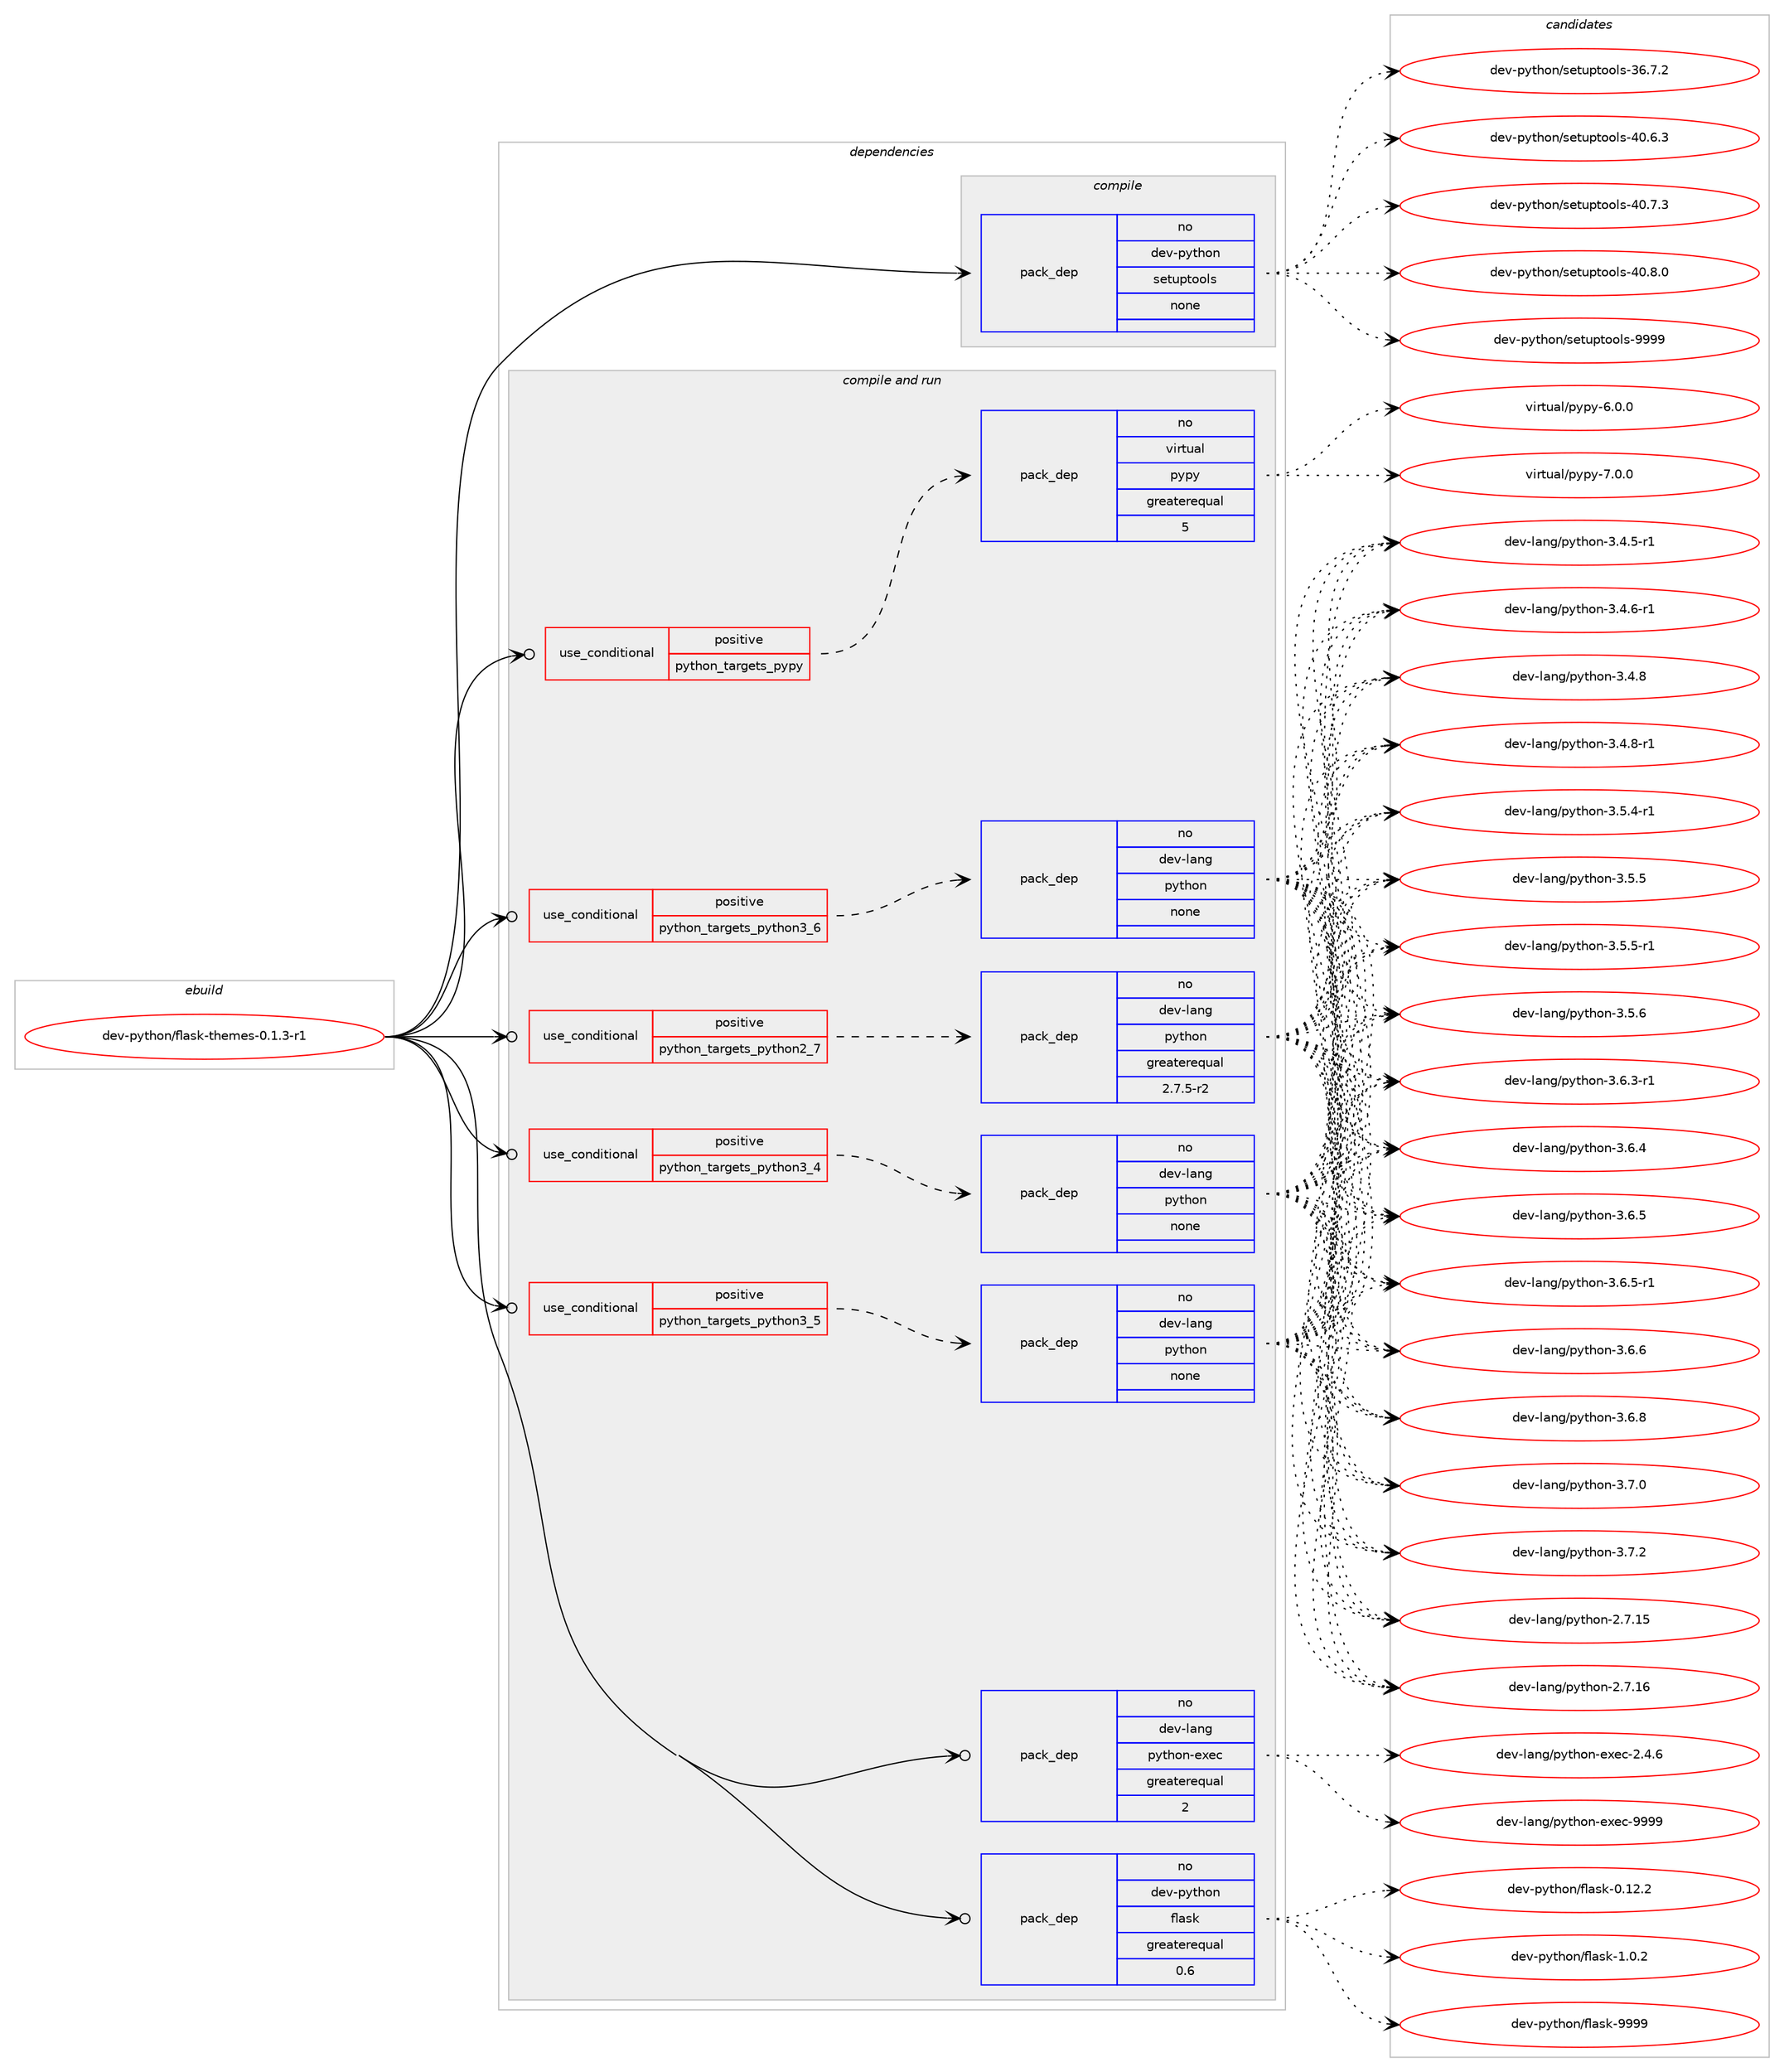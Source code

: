 digraph prolog {

# *************
# Graph options
# *************

newrank=true;
concentrate=true;
compound=true;
graph [rankdir=LR,fontname=Helvetica,fontsize=10,ranksep=1.5];#, ranksep=2.5, nodesep=0.2];
edge  [arrowhead=vee];
node  [fontname=Helvetica,fontsize=10];

# **********
# The ebuild
# **********

subgraph cluster_leftcol {
color=gray;
rank=same;
label=<<i>ebuild</i>>;
id [label="dev-python/flask-themes-0.1.3-r1", color=red, width=4, href="../dev-python/flask-themes-0.1.3-r1.svg"];
}

# ****************
# The dependencies
# ****************

subgraph cluster_midcol {
color=gray;
label=<<i>dependencies</i>>;
subgraph cluster_compile {
fillcolor="#eeeeee";
style=filled;
label=<<i>compile</i>>;
subgraph pack1012215 {
dependency1410039 [label=<<TABLE BORDER="0" CELLBORDER="1" CELLSPACING="0" CELLPADDING="4" WIDTH="220"><TR><TD ROWSPAN="6" CELLPADDING="30">pack_dep</TD></TR><TR><TD WIDTH="110">no</TD></TR><TR><TD>dev-python</TD></TR><TR><TD>setuptools</TD></TR><TR><TD>none</TD></TR><TR><TD></TD></TR></TABLE>>, shape=none, color=blue];
}
id:e -> dependency1410039:w [weight=20,style="solid",arrowhead="vee"];
}
subgraph cluster_compileandrun {
fillcolor="#eeeeee";
style=filled;
label=<<i>compile and run</i>>;
subgraph cond374565 {
dependency1410040 [label=<<TABLE BORDER="0" CELLBORDER="1" CELLSPACING="0" CELLPADDING="4"><TR><TD ROWSPAN="3" CELLPADDING="10">use_conditional</TD></TR><TR><TD>positive</TD></TR><TR><TD>python_targets_pypy</TD></TR></TABLE>>, shape=none, color=red];
subgraph pack1012216 {
dependency1410041 [label=<<TABLE BORDER="0" CELLBORDER="1" CELLSPACING="0" CELLPADDING="4" WIDTH="220"><TR><TD ROWSPAN="6" CELLPADDING="30">pack_dep</TD></TR><TR><TD WIDTH="110">no</TD></TR><TR><TD>virtual</TD></TR><TR><TD>pypy</TD></TR><TR><TD>greaterequal</TD></TR><TR><TD>5</TD></TR></TABLE>>, shape=none, color=blue];
}
dependency1410040:e -> dependency1410041:w [weight=20,style="dashed",arrowhead="vee"];
}
id:e -> dependency1410040:w [weight=20,style="solid",arrowhead="odotvee"];
subgraph cond374566 {
dependency1410042 [label=<<TABLE BORDER="0" CELLBORDER="1" CELLSPACING="0" CELLPADDING="4"><TR><TD ROWSPAN="3" CELLPADDING="10">use_conditional</TD></TR><TR><TD>positive</TD></TR><TR><TD>python_targets_python2_7</TD></TR></TABLE>>, shape=none, color=red];
subgraph pack1012217 {
dependency1410043 [label=<<TABLE BORDER="0" CELLBORDER="1" CELLSPACING="0" CELLPADDING="4" WIDTH="220"><TR><TD ROWSPAN="6" CELLPADDING="30">pack_dep</TD></TR><TR><TD WIDTH="110">no</TD></TR><TR><TD>dev-lang</TD></TR><TR><TD>python</TD></TR><TR><TD>greaterequal</TD></TR><TR><TD>2.7.5-r2</TD></TR></TABLE>>, shape=none, color=blue];
}
dependency1410042:e -> dependency1410043:w [weight=20,style="dashed",arrowhead="vee"];
}
id:e -> dependency1410042:w [weight=20,style="solid",arrowhead="odotvee"];
subgraph cond374567 {
dependency1410044 [label=<<TABLE BORDER="0" CELLBORDER="1" CELLSPACING="0" CELLPADDING="4"><TR><TD ROWSPAN="3" CELLPADDING="10">use_conditional</TD></TR><TR><TD>positive</TD></TR><TR><TD>python_targets_python3_4</TD></TR></TABLE>>, shape=none, color=red];
subgraph pack1012218 {
dependency1410045 [label=<<TABLE BORDER="0" CELLBORDER="1" CELLSPACING="0" CELLPADDING="4" WIDTH="220"><TR><TD ROWSPAN="6" CELLPADDING="30">pack_dep</TD></TR><TR><TD WIDTH="110">no</TD></TR><TR><TD>dev-lang</TD></TR><TR><TD>python</TD></TR><TR><TD>none</TD></TR><TR><TD></TD></TR></TABLE>>, shape=none, color=blue];
}
dependency1410044:e -> dependency1410045:w [weight=20,style="dashed",arrowhead="vee"];
}
id:e -> dependency1410044:w [weight=20,style="solid",arrowhead="odotvee"];
subgraph cond374568 {
dependency1410046 [label=<<TABLE BORDER="0" CELLBORDER="1" CELLSPACING="0" CELLPADDING="4"><TR><TD ROWSPAN="3" CELLPADDING="10">use_conditional</TD></TR><TR><TD>positive</TD></TR><TR><TD>python_targets_python3_5</TD></TR></TABLE>>, shape=none, color=red];
subgraph pack1012219 {
dependency1410047 [label=<<TABLE BORDER="0" CELLBORDER="1" CELLSPACING="0" CELLPADDING="4" WIDTH="220"><TR><TD ROWSPAN="6" CELLPADDING="30">pack_dep</TD></TR><TR><TD WIDTH="110">no</TD></TR><TR><TD>dev-lang</TD></TR><TR><TD>python</TD></TR><TR><TD>none</TD></TR><TR><TD></TD></TR></TABLE>>, shape=none, color=blue];
}
dependency1410046:e -> dependency1410047:w [weight=20,style="dashed",arrowhead="vee"];
}
id:e -> dependency1410046:w [weight=20,style="solid",arrowhead="odotvee"];
subgraph cond374569 {
dependency1410048 [label=<<TABLE BORDER="0" CELLBORDER="1" CELLSPACING="0" CELLPADDING="4"><TR><TD ROWSPAN="3" CELLPADDING="10">use_conditional</TD></TR><TR><TD>positive</TD></TR><TR><TD>python_targets_python3_6</TD></TR></TABLE>>, shape=none, color=red];
subgraph pack1012220 {
dependency1410049 [label=<<TABLE BORDER="0" CELLBORDER="1" CELLSPACING="0" CELLPADDING="4" WIDTH="220"><TR><TD ROWSPAN="6" CELLPADDING="30">pack_dep</TD></TR><TR><TD WIDTH="110">no</TD></TR><TR><TD>dev-lang</TD></TR><TR><TD>python</TD></TR><TR><TD>none</TD></TR><TR><TD></TD></TR></TABLE>>, shape=none, color=blue];
}
dependency1410048:e -> dependency1410049:w [weight=20,style="dashed",arrowhead="vee"];
}
id:e -> dependency1410048:w [weight=20,style="solid",arrowhead="odotvee"];
subgraph pack1012221 {
dependency1410050 [label=<<TABLE BORDER="0" CELLBORDER="1" CELLSPACING="0" CELLPADDING="4" WIDTH="220"><TR><TD ROWSPAN="6" CELLPADDING="30">pack_dep</TD></TR><TR><TD WIDTH="110">no</TD></TR><TR><TD>dev-lang</TD></TR><TR><TD>python-exec</TD></TR><TR><TD>greaterequal</TD></TR><TR><TD>2</TD></TR></TABLE>>, shape=none, color=blue];
}
id:e -> dependency1410050:w [weight=20,style="solid",arrowhead="odotvee"];
subgraph pack1012222 {
dependency1410051 [label=<<TABLE BORDER="0" CELLBORDER="1" CELLSPACING="0" CELLPADDING="4" WIDTH="220"><TR><TD ROWSPAN="6" CELLPADDING="30">pack_dep</TD></TR><TR><TD WIDTH="110">no</TD></TR><TR><TD>dev-python</TD></TR><TR><TD>flask</TD></TR><TR><TD>greaterequal</TD></TR><TR><TD>0.6</TD></TR></TABLE>>, shape=none, color=blue];
}
id:e -> dependency1410051:w [weight=20,style="solid",arrowhead="odotvee"];
}
subgraph cluster_run {
fillcolor="#eeeeee";
style=filled;
label=<<i>run</i>>;
}
}

# **************
# The candidates
# **************

subgraph cluster_choices {
rank=same;
color=gray;
label=<<i>candidates</i>>;

subgraph choice1012215 {
color=black;
nodesep=1;
choice100101118451121211161041111104711510111611711211611111110811545515446554650 [label="dev-python/setuptools-36.7.2", color=red, width=4,href="../dev-python/setuptools-36.7.2.svg"];
choice100101118451121211161041111104711510111611711211611111110811545524846544651 [label="dev-python/setuptools-40.6.3", color=red, width=4,href="../dev-python/setuptools-40.6.3.svg"];
choice100101118451121211161041111104711510111611711211611111110811545524846554651 [label="dev-python/setuptools-40.7.3", color=red, width=4,href="../dev-python/setuptools-40.7.3.svg"];
choice100101118451121211161041111104711510111611711211611111110811545524846564648 [label="dev-python/setuptools-40.8.0", color=red, width=4,href="../dev-python/setuptools-40.8.0.svg"];
choice10010111845112121116104111110471151011161171121161111111081154557575757 [label="dev-python/setuptools-9999", color=red, width=4,href="../dev-python/setuptools-9999.svg"];
dependency1410039:e -> choice100101118451121211161041111104711510111611711211611111110811545515446554650:w [style=dotted,weight="100"];
dependency1410039:e -> choice100101118451121211161041111104711510111611711211611111110811545524846544651:w [style=dotted,weight="100"];
dependency1410039:e -> choice100101118451121211161041111104711510111611711211611111110811545524846554651:w [style=dotted,weight="100"];
dependency1410039:e -> choice100101118451121211161041111104711510111611711211611111110811545524846564648:w [style=dotted,weight="100"];
dependency1410039:e -> choice10010111845112121116104111110471151011161171121161111111081154557575757:w [style=dotted,weight="100"];
}
subgraph choice1012216 {
color=black;
nodesep=1;
choice1181051141161179710847112121112121455446484648 [label="virtual/pypy-6.0.0", color=red, width=4,href="../virtual/pypy-6.0.0.svg"];
choice1181051141161179710847112121112121455546484648 [label="virtual/pypy-7.0.0", color=red, width=4,href="../virtual/pypy-7.0.0.svg"];
dependency1410041:e -> choice1181051141161179710847112121112121455446484648:w [style=dotted,weight="100"];
dependency1410041:e -> choice1181051141161179710847112121112121455546484648:w [style=dotted,weight="100"];
}
subgraph choice1012217 {
color=black;
nodesep=1;
choice10010111845108971101034711212111610411111045504655464953 [label="dev-lang/python-2.7.15", color=red, width=4,href="../dev-lang/python-2.7.15.svg"];
choice10010111845108971101034711212111610411111045504655464954 [label="dev-lang/python-2.7.16", color=red, width=4,href="../dev-lang/python-2.7.16.svg"];
choice1001011184510897110103471121211161041111104551465246534511449 [label="dev-lang/python-3.4.5-r1", color=red, width=4,href="../dev-lang/python-3.4.5-r1.svg"];
choice1001011184510897110103471121211161041111104551465246544511449 [label="dev-lang/python-3.4.6-r1", color=red, width=4,href="../dev-lang/python-3.4.6-r1.svg"];
choice100101118451089711010347112121116104111110455146524656 [label="dev-lang/python-3.4.8", color=red, width=4,href="../dev-lang/python-3.4.8.svg"];
choice1001011184510897110103471121211161041111104551465246564511449 [label="dev-lang/python-3.4.8-r1", color=red, width=4,href="../dev-lang/python-3.4.8-r1.svg"];
choice1001011184510897110103471121211161041111104551465346524511449 [label="dev-lang/python-3.5.4-r1", color=red, width=4,href="../dev-lang/python-3.5.4-r1.svg"];
choice100101118451089711010347112121116104111110455146534653 [label="dev-lang/python-3.5.5", color=red, width=4,href="../dev-lang/python-3.5.5.svg"];
choice1001011184510897110103471121211161041111104551465346534511449 [label="dev-lang/python-3.5.5-r1", color=red, width=4,href="../dev-lang/python-3.5.5-r1.svg"];
choice100101118451089711010347112121116104111110455146534654 [label="dev-lang/python-3.5.6", color=red, width=4,href="../dev-lang/python-3.5.6.svg"];
choice1001011184510897110103471121211161041111104551465446514511449 [label="dev-lang/python-3.6.3-r1", color=red, width=4,href="../dev-lang/python-3.6.3-r1.svg"];
choice100101118451089711010347112121116104111110455146544652 [label="dev-lang/python-3.6.4", color=red, width=4,href="../dev-lang/python-3.6.4.svg"];
choice100101118451089711010347112121116104111110455146544653 [label="dev-lang/python-3.6.5", color=red, width=4,href="../dev-lang/python-3.6.5.svg"];
choice1001011184510897110103471121211161041111104551465446534511449 [label="dev-lang/python-3.6.5-r1", color=red, width=4,href="../dev-lang/python-3.6.5-r1.svg"];
choice100101118451089711010347112121116104111110455146544654 [label="dev-lang/python-3.6.6", color=red, width=4,href="../dev-lang/python-3.6.6.svg"];
choice100101118451089711010347112121116104111110455146544656 [label="dev-lang/python-3.6.8", color=red, width=4,href="../dev-lang/python-3.6.8.svg"];
choice100101118451089711010347112121116104111110455146554648 [label="dev-lang/python-3.7.0", color=red, width=4,href="../dev-lang/python-3.7.0.svg"];
choice100101118451089711010347112121116104111110455146554650 [label="dev-lang/python-3.7.2", color=red, width=4,href="../dev-lang/python-3.7.2.svg"];
dependency1410043:e -> choice10010111845108971101034711212111610411111045504655464953:w [style=dotted,weight="100"];
dependency1410043:e -> choice10010111845108971101034711212111610411111045504655464954:w [style=dotted,weight="100"];
dependency1410043:e -> choice1001011184510897110103471121211161041111104551465246534511449:w [style=dotted,weight="100"];
dependency1410043:e -> choice1001011184510897110103471121211161041111104551465246544511449:w [style=dotted,weight="100"];
dependency1410043:e -> choice100101118451089711010347112121116104111110455146524656:w [style=dotted,weight="100"];
dependency1410043:e -> choice1001011184510897110103471121211161041111104551465246564511449:w [style=dotted,weight="100"];
dependency1410043:e -> choice1001011184510897110103471121211161041111104551465346524511449:w [style=dotted,weight="100"];
dependency1410043:e -> choice100101118451089711010347112121116104111110455146534653:w [style=dotted,weight="100"];
dependency1410043:e -> choice1001011184510897110103471121211161041111104551465346534511449:w [style=dotted,weight="100"];
dependency1410043:e -> choice100101118451089711010347112121116104111110455146534654:w [style=dotted,weight="100"];
dependency1410043:e -> choice1001011184510897110103471121211161041111104551465446514511449:w [style=dotted,weight="100"];
dependency1410043:e -> choice100101118451089711010347112121116104111110455146544652:w [style=dotted,weight="100"];
dependency1410043:e -> choice100101118451089711010347112121116104111110455146544653:w [style=dotted,weight="100"];
dependency1410043:e -> choice1001011184510897110103471121211161041111104551465446534511449:w [style=dotted,weight="100"];
dependency1410043:e -> choice100101118451089711010347112121116104111110455146544654:w [style=dotted,weight="100"];
dependency1410043:e -> choice100101118451089711010347112121116104111110455146544656:w [style=dotted,weight="100"];
dependency1410043:e -> choice100101118451089711010347112121116104111110455146554648:w [style=dotted,weight="100"];
dependency1410043:e -> choice100101118451089711010347112121116104111110455146554650:w [style=dotted,weight="100"];
}
subgraph choice1012218 {
color=black;
nodesep=1;
choice10010111845108971101034711212111610411111045504655464953 [label="dev-lang/python-2.7.15", color=red, width=4,href="../dev-lang/python-2.7.15.svg"];
choice10010111845108971101034711212111610411111045504655464954 [label="dev-lang/python-2.7.16", color=red, width=4,href="../dev-lang/python-2.7.16.svg"];
choice1001011184510897110103471121211161041111104551465246534511449 [label="dev-lang/python-3.4.5-r1", color=red, width=4,href="../dev-lang/python-3.4.5-r1.svg"];
choice1001011184510897110103471121211161041111104551465246544511449 [label="dev-lang/python-3.4.6-r1", color=red, width=4,href="../dev-lang/python-3.4.6-r1.svg"];
choice100101118451089711010347112121116104111110455146524656 [label="dev-lang/python-3.4.8", color=red, width=4,href="../dev-lang/python-3.4.8.svg"];
choice1001011184510897110103471121211161041111104551465246564511449 [label="dev-lang/python-3.4.8-r1", color=red, width=4,href="../dev-lang/python-3.4.8-r1.svg"];
choice1001011184510897110103471121211161041111104551465346524511449 [label="dev-lang/python-3.5.4-r1", color=red, width=4,href="../dev-lang/python-3.5.4-r1.svg"];
choice100101118451089711010347112121116104111110455146534653 [label="dev-lang/python-3.5.5", color=red, width=4,href="../dev-lang/python-3.5.5.svg"];
choice1001011184510897110103471121211161041111104551465346534511449 [label="dev-lang/python-3.5.5-r1", color=red, width=4,href="../dev-lang/python-3.5.5-r1.svg"];
choice100101118451089711010347112121116104111110455146534654 [label="dev-lang/python-3.5.6", color=red, width=4,href="../dev-lang/python-3.5.6.svg"];
choice1001011184510897110103471121211161041111104551465446514511449 [label="dev-lang/python-3.6.3-r1", color=red, width=4,href="../dev-lang/python-3.6.3-r1.svg"];
choice100101118451089711010347112121116104111110455146544652 [label="dev-lang/python-3.6.4", color=red, width=4,href="../dev-lang/python-3.6.4.svg"];
choice100101118451089711010347112121116104111110455146544653 [label="dev-lang/python-3.6.5", color=red, width=4,href="../dev-lang/python-3.6.5.svg"];
choice1001011184510897110103471121211161041111104551465446534511449 [label="dev-lang/python-3.6.5-r1", color=red, width=4,href="../dev-lang/python-3.6.5-r1.svg"];
choice100101118451089711010347112121116104111110455146544654 [label="dev-lang/python-3.6.6", color=red, width=4,href="../dev-lang/python-3.6.6.svg"];
choice100101118451089711010347112121116104111110455146544656 [label="dev-lang/python-3.6.8", color=red, width=4,href="../dev-lang/python-3.6.8.svg"];
choice100101118451089711010347112121116104111110455146554648 [label="dev-lang/python-3.7.0", color=red, width=4,href="../dev-lang/python-3.7.0.svg"];
choice100101118451089711010347112121116104111110455146554650 [label="dev-lang/python-3.7.2", color=red, width=4,href="../dev-lang/python-3.7.2.svg"];
dependency1410045:e -> choice10010111845108971101034711212111610411111045504655464953:w [style=dotted,weight="100"];
dependency1410045:e -> choice10010111845108971101034711212111610411111045504655464954:w [style=dotted,weight="100"];
dependency1410045:e -> choice1001011184510897110103471121211161041111104551465246534511449:w [style=dotted,weight="100"];
dependency1410045:e -> choice1001011184510897110103471121211161041111104551465246544511449:w [style=dotted,weight="100"];
dependency1410045:e -> choice100101118451089711010347112121116104111110455146524656:w [style=dotted,weight="100"];
dependency1410045:e -> choice1001011184510897110103471121211161041111104551465246564511449:w [style=dotted,weight="100"];
dependency1410045:e -> choice1001011184510897110103471121211161041111104551465346524511449:w [style=dotted,weight="100"];
dependency1410045:e -> choice100101118451089711010347112121116104111110455146534653:w [style=dotted,weight="100"];
dependency1410045:e -> choice1001011184510897110103471121211161041111104551465346534511449:w [style=dotted,weight="100"];
dependency1410045:e -> choice100101118451089711010347112121116104111110455146534654:w [style=dotted,weight="100"];
dependency1410045:e -> choice1001011184510897110103471121211161041111104551465446514511449:w [style=dotted,weight="100"];
dependency1410045:e -> choice100101118451089711010347112121116104111110455146544652:w [style=dotted,weight="100"];
dependency1410045:e -> choice100101118451089711010347112121116104111110455146544653:w [style=dotted,weight="100"];
dependency1410045:e -> choice1001011184510897110103471121211161041111104551465446534511449:w [style=dotted,weight="100"];
dependency1410045:e -> choice100101118451089711010347112121116104111110455146544654:w [style=dotted,weight="100"];
dependency1410045:e -> choice100101118451089711010347112121116104111110455146544656:w [style=dotted,weight="100"];
dependency1410045:e -> choice100101118451089711010347112121116104111110455146554648:w [style=dotted,weight="100"];
dependency1410045:e -> choice100101118451089711010347112121116104111110455146554650:w [style=dotted,weight="100"];
}
subgraph choice1012219 {
color=black;
nodesep=1;
choice10010111845108971101034711212111610411111045504655464953 [label="dev-lang/python-2.7.15", color=red, width=4,href="../dev-lang/python-2.7.15.svg"];
choice10010111845108971101034711212111610411111045504655464954 [label="dev-lang/python-2.7.16", color=red, width=4,href="../dev-lang/python-2.7.16.svg"];
choice1001011184510897110103471121211161041111104551465246534511449 [label="dev-lang/python-3.4.5-r1", color=red, width=4,href="../dev-lang/python-3.4.5-r1.svg"];
choice1001011184510897110103471121211161041111104551465246544511449 [label="dev-lang/python-3.4.6-r1", color=red, width=4,href="../dev-lang/python-3.4.6-r1.svg"];
choice100101118451089711010347112121116104111110455146524656 [label="dev-lang/python-3.4.8", color=red, width=4,href="../dev-lang/python-3.4.8.svg"];
choice1001011184510897110103471121211161041111104551465246564511449 [label="dev-lang/python-3.4.8-r1", color=red, width=4,href="../dev-lang/python-3.4.8-r1.svg"];
choice1001011184510897110103471121211161041111104551465346524511449 [label="dev-lang/python-3.5.4-r1", color=red, width=4,href="../dev-lang/python-3.5.4-r1.svg"];
choice100101118451089711010347112121116104111110455146534653 [label="dev-lang/python-3.5.5", color=red, width=4,href="../dev-lang/python-3.5.5.svg"];
choice1001011184510897110103471121211161041111104551465346534511449 [label="dev-lang/python-3.5.5-r1", color=red, width=4,href="../dev-lang/python-3.5.5-r1.svg"];
choice100101118451089711010347112121116104111110455146534654 [label="dev-lang/python-3.5.6", color=red, width=4,href="../dev-lang/python-3.5.6.svg"];
choice1001011184510897110103471121211161041111104551465446514511449 [label="dev-lang/python-3.6.3-r1", color=red, width=4,href="../dev-lang/python-3.6.3-r1.svg"];
choice100101118451089711010347112121116104111110455146544652 [label="dev-lang/python-3.6.4", color=red, width=4,href="../dev-lang/python-3.6.4.svg"];
choice100101118451089711010347112121116104111110455146544653 [label="dev-lang/python-3.6.5", color=red, width=4,href="../dev-lang/python-3.6.5.svg"];
choice1001011184510897110103471121211161041111104551465446534511449 [label="dev-lang/python-3.6.5-r1", color=red, width=4,href="../dev-lang/python-3.6.5-r1.svg"];
choice100101118451089711010347112121116104111110455146544654 [label="dev-lang/python-3.6.6", color=red, width=4,href="../dev-lang/python-3.6.6.svg"];
choice100101118451089711010347112121116104111110455146544656 [label="dev-lang/python-3.6.8", color=red, width=4,href="../dev-lang/python-3.6.8.svg"];
choice100101118451089711010347112121116104111110455146554648 [label="dev-lang/python-3.7.0", color=red, width=4,href="../dev-lang/python-3.7.0.svg"];
choice100101118451089711010347112121116104111110455146554650 [label="dev-lang/python-3.7.2", color=red, width=4,href="../dev-lang/python-3.7.2.svg"];
dependency1410047:e -> choice10010111845108971101034711212111610411111045504655464953:w [style=dotted,weight="100"];
dependency1410047:e -> choice10010111845108971101034711212111610411111045504655464954:w [style=dotted,weight="100"];
dependency1410047:e -> choice1001011184510897110103471121211161041111104551465246534511449:w [style=dotted,weight="100"];
dependency1410047:e -> choice1001011184510897110103471121211161041111104551465246544511449:w [style=dotted,weight="100"];
dependency1410047:e -> choice100101118451089711010347112121116104111110455146524656:w [style=dotted,weight="100"];
dependency1410047:e -> choice1001011184510897110103471121211161041111104551465246564511449:w [style=dotted,weight="100"];
dependency1410047:e -> choice1001011184510897110103471121211161041111104551465346524511449:w [style=dotted,weight="100"];
dependency1410047:e -> choice100101118451089711010347112121116104111110455146534653:w [style=dotted,weight="100"];
dependency1410047:e -> choice1001011184510897110103471121211161041111104551465346534511449:w [style=dotted,weight="100"];
dependency1410047:e -> choice100101118451089711010347112121116104111110455146534654:w [style=dotted,weight="100"];
dependency1410047:e -> choice1001011184510897110103471121211161041111104551465446514511449:w [style=dotted,weight="100"];
dependency1410047:e -> choice100101118451089711010347112121116104111110455146544652:w [style=dotted,weight="100"];
dependency1410047:e -> choice100101118451089711010347112121116104111110455146544653:w [style=dotted,weight="100"];
dependency1410047:e -> choice1001011184510897110103471121211161041111104551465446534511449:w [style=dotted,weight="100"];
dependency1410047:e -> choice100101118451089711010347112121116104111110455146544654:w [style=dotted,weight="100"];
dependency1410047:e -> choice100101118451089711010347112121116104111110455146544656:w [style=dotted,weight="100"];
dependency1410047:e -> choice100101118451089711010347112121116104111110455146554648:w [style=dotted,weight="100"];
dependency1410047:e -> choice100101118451089711010347112121116104111110455146554650:w [style=dotted,weight="100"];
}
subgraph choice1012220 {
color=black;
nodesep=1;
choice10010111845108971101034711212111610411111045504655464953 [label="dev-lang/python-2.7.15", color=red, width=4,href="../dev-lang/python-2.7.15.svg"];
choice10010111845108971101034711212111610411111045504655464954 [label="dev-lang/python-2.7.16", color=red, width=4,href="../dev-lang/python-2.7.16.svg"];
choice1001011184510897110103471121211161041111104551465246534511449 [label="dev-lang/python-3.4.5-r1", color=red, width=4,href="../dev-lang/python-3.4.5-r1.svg"];
choice1001011184510897110103471121211161041111104551465246544511449 [label="dev-lang/python-3.4.6-r1", color=red, width=4,href="../dev-lang/python-3.4.6-r1.svg"];
choice100101118451089711010347112121116104111110455146524656 [label="dev-lang/python-3.4.8", color=red, width=4,href="../dev-lang/python-3.4.8.svg"];
choice1001011184510897110103471121211161041111104551465246564511449 [label="dev-lang/python-3.4.8-r1", color=red, width=4,href="../dev-lang/python-3.4.8-r1.svg"];
choice1001011184510897110103471121211161041111104551465346524511449 [label="dev-lang/python-3.5.4-r1", color=red, width=4,href="../dev-lang/python-3.5.4-r1.svg"];
choice100101118451089711010347112121116104111110455146534653 [label="dev-lang/python-3.5.5", color=red, width=4,href="../dev-lang/python-3.5.5.svg"];
choice1001011184510897110103471121211161041111104551465346534511449 [label="dev-lang/python-3.5.5-r1", color=red, width=4,href="../dev-lang/python-3.5.5-r1.svg"];
choice100101118451089711010347112121116104111110455146534654 [label="dev-lang/python-3.5.6", color=red, width=4,href="../dev-lang/python-3.5.6.svg"];
choice1001011184510897110103471121211161041111104551465446514511449 [label="dev-lang/python-3.6.3-r1", color=red, width=4,href="../dev-lang/python-3.6.3-r1.svg"];
choice100101118451089711010347112121116104111110455146544652 [label="dev-lang/python-3.6.4", color=red, width=4,href="../dev-lang/python-3.6.4.svg"];
choice100101118451089711010347112121116104111110455146544653 [label="dev-lang/python-3.6.5", color=red, width=4,href="../dev-lang/python-3.6.5.svg"];
choice1001011184510897110103471121211161041111104551465446534511449 [label="dev-lang/python-3.6.5-r1", color=red, width=4,href="../dev-lang/python-3.6.5-r1.svg"];
choice100101118451089711010347112121116104111110455146544654 [label="dev-lang/python-3.6.6", color=red, width=4,href="../dev-lang/python-3.6.6.svg"];
choice100101118451089711010347112121116104111110455146544656 [label="dev-lang/python-3.6.8", color=red, width=4,href="../dev-lang/python-3.6.8.svg"];
choice100101118451089711010347112121116104111110455146554648 [label="dev-lang/python-3.7.0", color=red, width=4,href="../dev-lang/python-3.7.0.svg"];
choice100101118451089711010347112121116104111110455146554650 [label="dev-lang/python-3.7.2", color=red, width=4,href="../dev-lang/python-3.7.2.svg"];
dependency1410049:e -> choice10010111845108971101034711212111610411111045504655464953:w [style=dotted,weight="100"];
dependency1410049:e -> choice10010111845108971101034711212111610411111045504655464954:w [style=dotted,weight="100"];
dependency1410049:e -> choice1001011184510897110103471121211161041111104551465246534511449:w [style=dotted,weight="100"];
dependency1410049:e -> choice1001011184510897110103471121211161041111104551465246544511449:w [style=dotted,weight="100"];
dependency1410049:e -> choice100101118451089711010347112121116104111110455146524656:w [style=dotted,weight="100"];
dependency1410049:e -> choice1001011184510897110103471121211161041111104551465246564511449:w [style=dotted,weight="100"];
dependency1410049:e -> choice1001011184510897110103471121211161041111104551465346524511449:w [style=dotted,weight="100"];
dependency1410049:e -> choice100101118451089711010347112121116104111110455146534653:w [style=dotted,weight="100"];
dependency1410049:e -> choice1001011184510897110103471121211161041111104551465346534511449:w [style=dotted,weight="100"];
dependency1410049:e -> choice100101118451089711010347112121116104111110455146534654:w [style=dotted,weight="100"];
dependency1410049:e -> choice1001011184510897110103471121211161041111104551465446514511449:w [style=dotted,weight="100"];
dependency1410049:e -> choice100101118451089711010347112121116104111110455146544652:w [style=dotted,weight="100"];
dependency1410049:e -> choice100101118451089711010347112121116104111110455146544653:w [style=dotted,weight="100"];
dependency1410049:e -> choice1001011184510897110103471121211161041111104551465446534511449:w [style=dotted,weight="100"];
dependency1410049:e -> choice100101118451089711010347112121116104111110455146544654:w [style=dotted,weight="100"];
dependency1410049:e -> choice100101118451089711010347112121116104111110455146544656:w [style=dotted,weight="100"];
dependency1410049:e -> choice100101118451089711010347112121116104111110455146554648:w [style=dotted,weight="100"];
dependency1410049:e -> choice100101118451089711010347112121116104111110455146554650:w [style=dotted,weight="100"];
}
subgraph choice1012221 {
color=black;
nodesep=1;
choice1001011184510897110103471121211161041111104510112010199455046524654 [label="dev-lang/python-exec-2.4.6", color=red, width=4,href="../dev-lang/python-exec-2.4.6.svg"];
choice10010111845108971101034711212111610411111045101120101994557575757 [label="dev-lang/python-exec-9999", color=red, width=4,href="../dev-lang/python-exec-9999.svg"];
dependency1410050:e -> choice1001011184510897110103471121211161041111104510112010199455046524654:w [style=dotted,weight="100"];
dependency1410050:e -> choice10010111845108971101034711212111610411111045101120101994557575757:w [style=dotted,weight="100"];
}
subgraph choice1012222 {
color=black;
nodesep=1;
choice10010111845112121116104111110471021089711510745484649504650 [label="dev-python/flask-0.12.2", color=red, width=4,href="../dev-python/flask-0.12.2.svg"];
choice100101118451121211161041111104710210897115107454946484650 [label="dev-python/flask-1.0.2", color=red, width=4,href="../dev-python/flask-1.0.2.svg"];
choice1001011184511212111610411111047102108971151074557575757 [label="dev-python/flask-9999", color=red, width=4,href="../dev-python/flask-9999.svg"];
dependency1410051:e -> choice10010111845112121116104111110471021089711510745484649504650:w [style=dotted,weight="100"];
dependency1410051:e -> choice100101118451121211161041111104710210897115107454946484650:w [style=dotted,weight="100"];
dependency1410051:e -> choice1001011184511212111610411111047102108971151074557575757:w [style=dotted,weight="100"];
}
}

}
